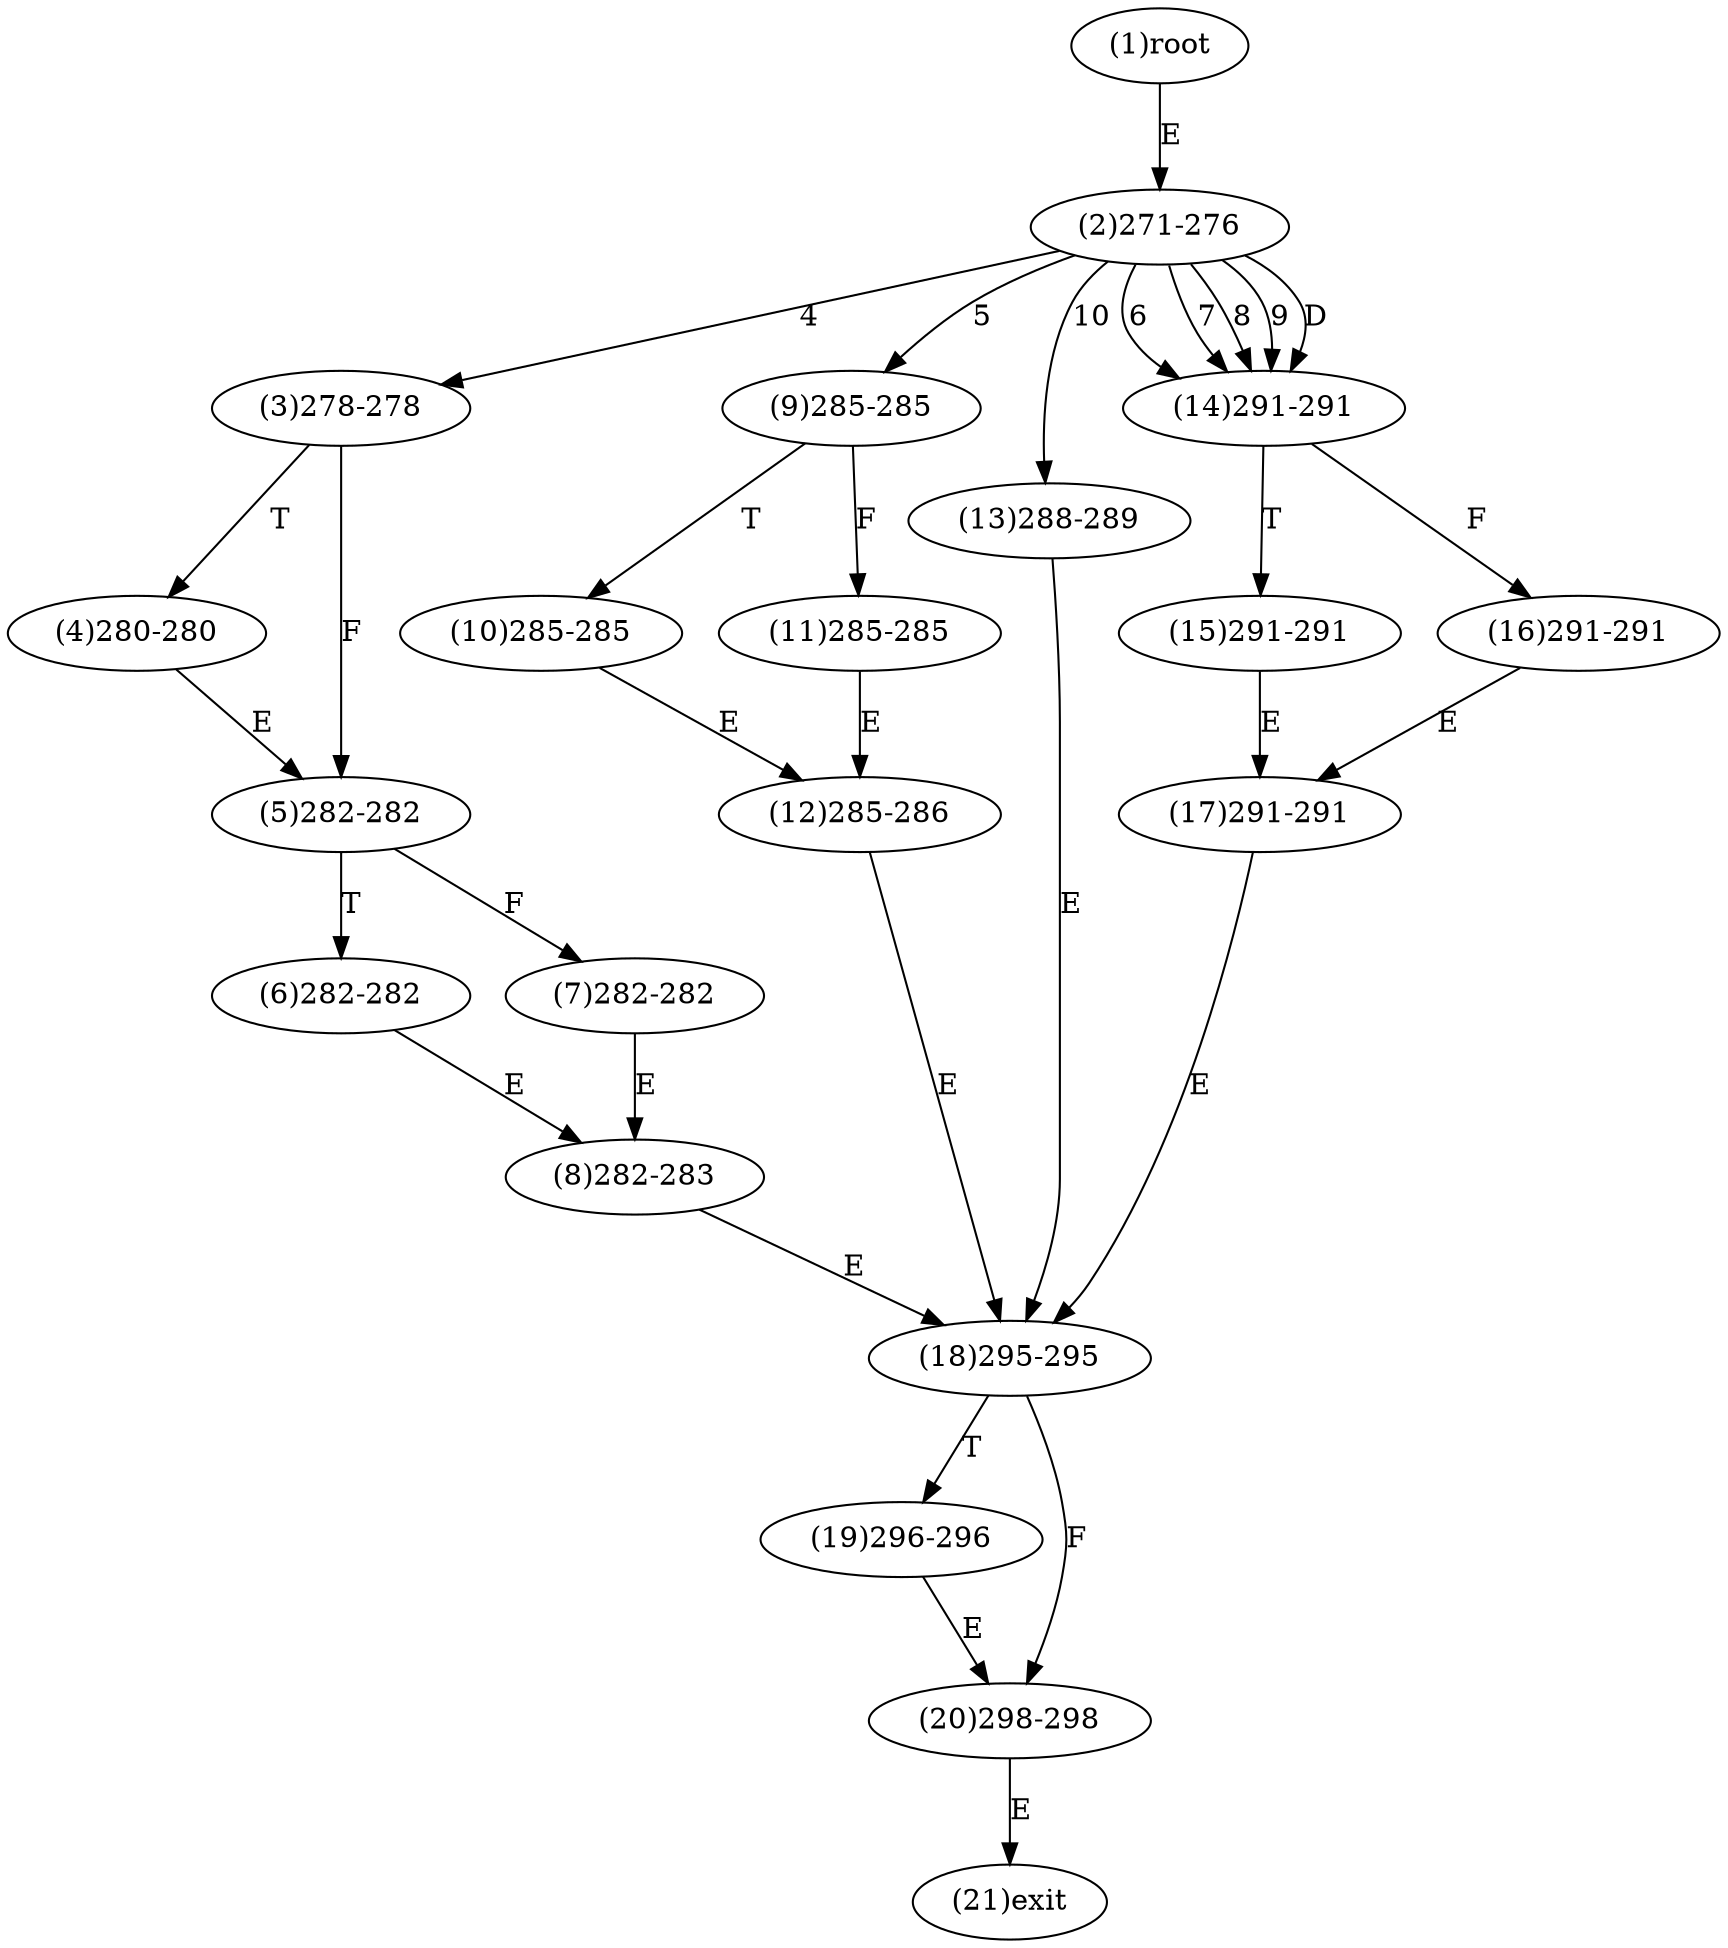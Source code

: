 digraph "" { 
1[ label="(1)root"];
2[ label="(2)271-276"];
3[ label="(3)278-278"];
4[ label="(4)280-280"];
5[ label="(5)282-282"];
6[ label="(6)282-282"];
7[ label="(7)282-282"];
8[ label="(8)282-283"];
9[ label="(9)285-285"];
10[ label="(10)285-285"];
11[ label="(11)285-285"];
12[ label="(12)285-286"];
13[ label="(13)288-289"];
14[ label="(14)291-291"];
15[ label="(15)291-291"];
17[ label="(17)291-291"];
16[ label="(16)291-291"];
19[ label="(19)296-296"];
18[ label="(18)295-295"];
21[ label="(21)exit"];
20[ label="(20)298-298"];
1->2[ label="E"];
2->3[ label="4"];
2->9[ label="5"];
2->14[ label="6"];
2->14[ label="7"];
2->14[ label="8"];
2->14[ label="9"];
2->13[ label="10"];
2->14[ label="D"];
3->5[ label="F"];
3->4[ label="T"];
4->5[ label="E"];
5->7[ label="F"];
5->6[ label="T"];
6->8[ label="E"];
7->8[ label="E"];
8->18[ label="E"];
9->11[ label="F"];
9->10[ label="T"];
10->12[ label="E"];
11->12[ label="E"];
12->18[ label="E"];
13->18[ label="E"];
14->16[ label="F"];
14->15[ label="T"];
15->17[ label="E"];
16->17[ label="E"];
17->18[ label="E"];
18->20[ label="F"];
18->19[ label="T"];
19->20[ label="E"];
20->21[ label="E"];
}